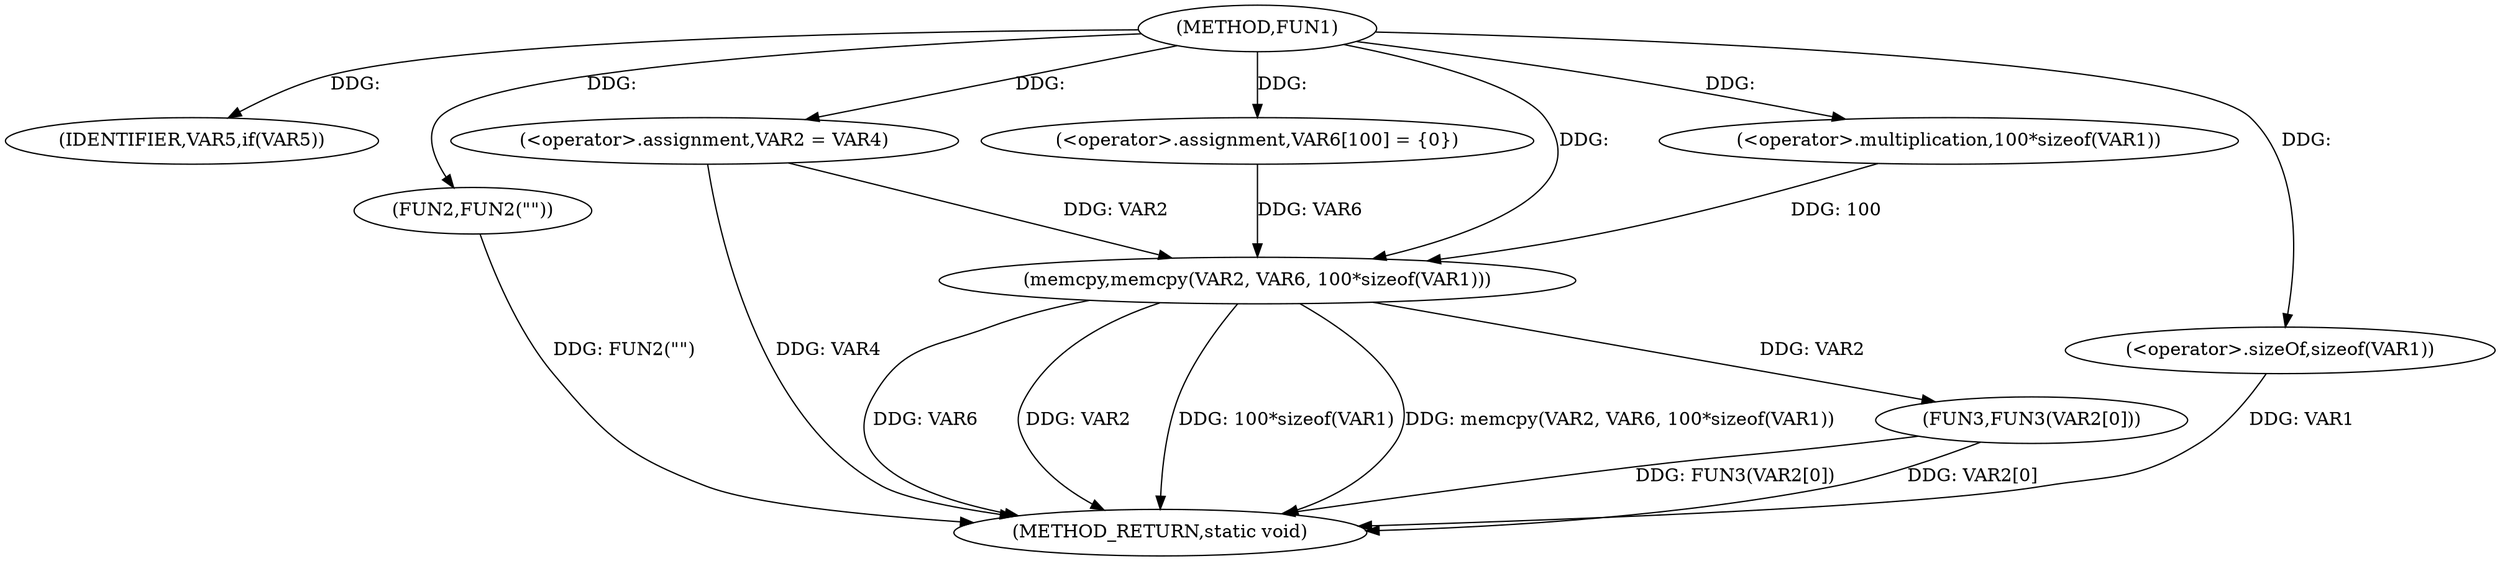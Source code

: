 digraph FUN1 {  
"1000100" [label = "(METHOD,FUN1)" ]
"1000130" [label = "(METHOD_RETURN,static void)" ]
"1000106" [label = "(IDENTIFIER,VAR5,if(VAR5))" ]
"1000108" [label = "(FUN2,FUN2(\"\"))" ]
"1000112" [label = "(<operator>.assignment,VAR2 = VAR4)" ]
"1000117" [label = "(<operator>.assignment,VAR6[100] = {0})" ]
"1000119" [label = "(memcpy,memcpy(VAR2, VAR6, 100*sizeof(VAR1)))" ]
"1000122" [label = "(<operator>.multiplication,100*sizeof(VAR1))" ]
"1000124" [label = "(<operator>.sizeOf,sizeof(VAR1))" ]
"1000126" [label = "(FUN3,FUN3(VAR2[0]))" ]
  "1000126" -> "1000130"  [ label = "DDG: FUN3(VAR2[0])"] 
  "1000124" -> "1000130"  [ label = "DDG: VAR1"] 
  "1000108" -> "1000130"  [ label = "DDG: FUN2(\"\")"] 
  "1000112" -> "1000130"  [ label = "DDG: VAR4"] 
  "1000119" -> "1000130"  [ label = "DDG: VAR6"] 
  "1000126" -> "1000130"  [ label = "DDG: VAR2[0]"] 
  "1000119" -> "1000130"  [ label = "DDG: VAR2"] 
  "1000119" -> "1000130"  [ label = "DDG: 100*sizeof(VAR1)"] 
  "1000119" -> "1000130"  [ label = "DDG: memcpy(VAR2, VAR6, 100*sizeof(VAR1))"] 
  "1000100" -> "1000106"  [ label = "DDG: "] 
  "1000100" -> "1000108"  [ label = "DDG: "] 
  "1000100" -> "1000112"  [ label = "DDG: "] 
  "1000100" -> "1000117"  [ label = "DDG: "] 
  "1000112" -> "1000119"  [ label = "DDG: VAR2"] 
  "1000100" -> "1000119"  [ label = "DDG: "] 
  "1000117" -> "1000119"  [ label = "DDG: VAR6"] 
  "1000122" -> "1000119"  [ label = "DDG: 100"] 
  "1000100" -> "1000122"  [ label = "DDG: "] 
  "1000100" -> "1000124"  [ label = "DDG: "] 
  "1000119" -> "1000126"  [ label = "DDG: VAR2"] 
}
